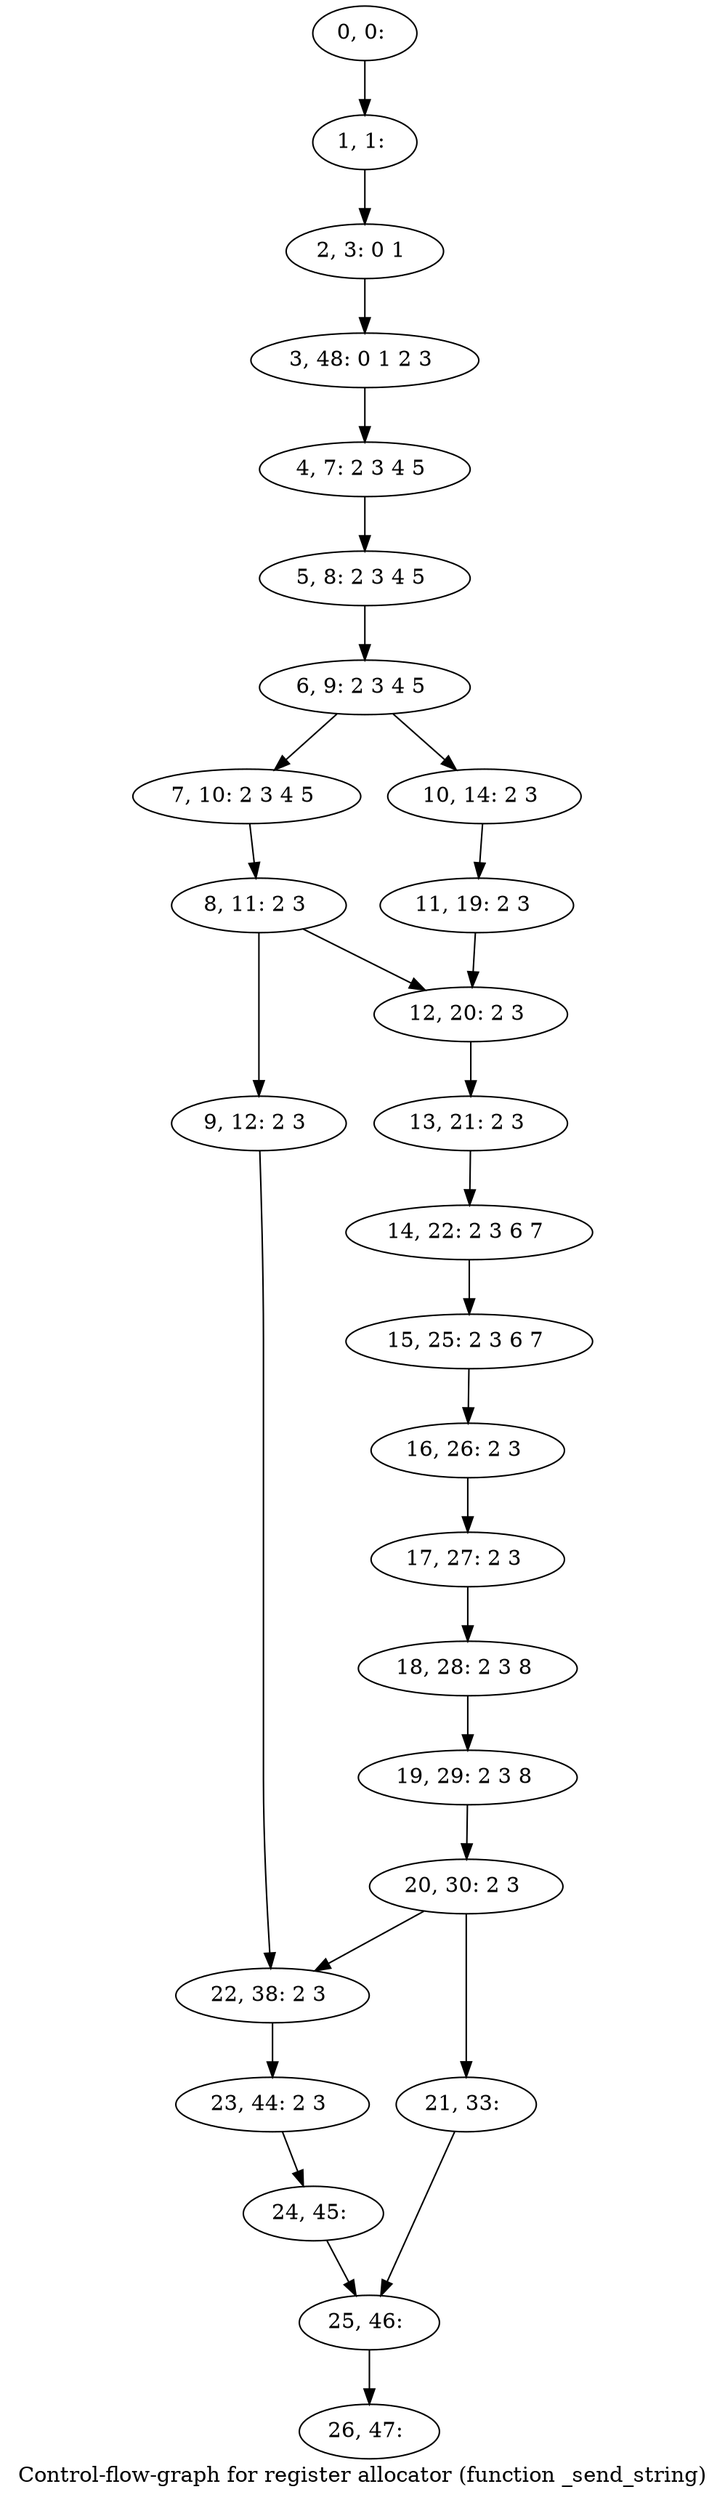 digraph G {
graph [label="Control-flow-graph for register allocator (function _send_string)"]
0[label="0, 0: "];
1[label="1, 1: "];
2[label="2, 3: 0 1 "];
3[label="3, 48: 0 1 2 3 "];
4[label="4, 7: 2 3 4 5 "];
5[label="5, 8: 2 3 4 5 "];
6[label="6, 9: 2 3 4 5 "];
7[label="7, 10: 2 3 4 5 "];
8[label="8, 11: 2 3 "];
9[label="9, 12: 2 3 "];
10[label="10, 14: 2 3 "];
11[label="11, 19: 2 3 "];
12[label="12, 20: 2 3 "];
13[label="13, 21: 2 3 "];
14[label="14, 22: 2 3 6 7 "];
15[label="15, 25: 2 3 6 7 "];
16[label="16, 26: 2 3 "];
17[label="17, 27: 2 3 "];
18[label="18, 28: 2 3 8 "];
19[label="19, 29: 2 3 8 "];
20[label="20, 30: 2 3 "];
21[label="21, 33: "];
22[label="22, 38: 2 3 "];
23[label="23, 44: 2 3 "];
24[label="24, 45: "];
25[label="25, 46: "];
26[label="26, 47: "];
0->1 ;
1->2 ;
2->3 ;
3->4 ;
4->5 ;
5->6 ;
6->7 ;
6->10 ;
7->8 ;
8->9 ;
8->12 ;
9->22 ;
10->11 ;
11->12 ;
12->13 ;
13->14 ;
14->15 ;
15->16 ;
16->17 ;
17->18 ;
18->19 ;
19->20 ;
20->21 ;
20->22 ;
21->25 ;
22->23 ;
23->24 ;
24->25 ;
25->26 ;
}
